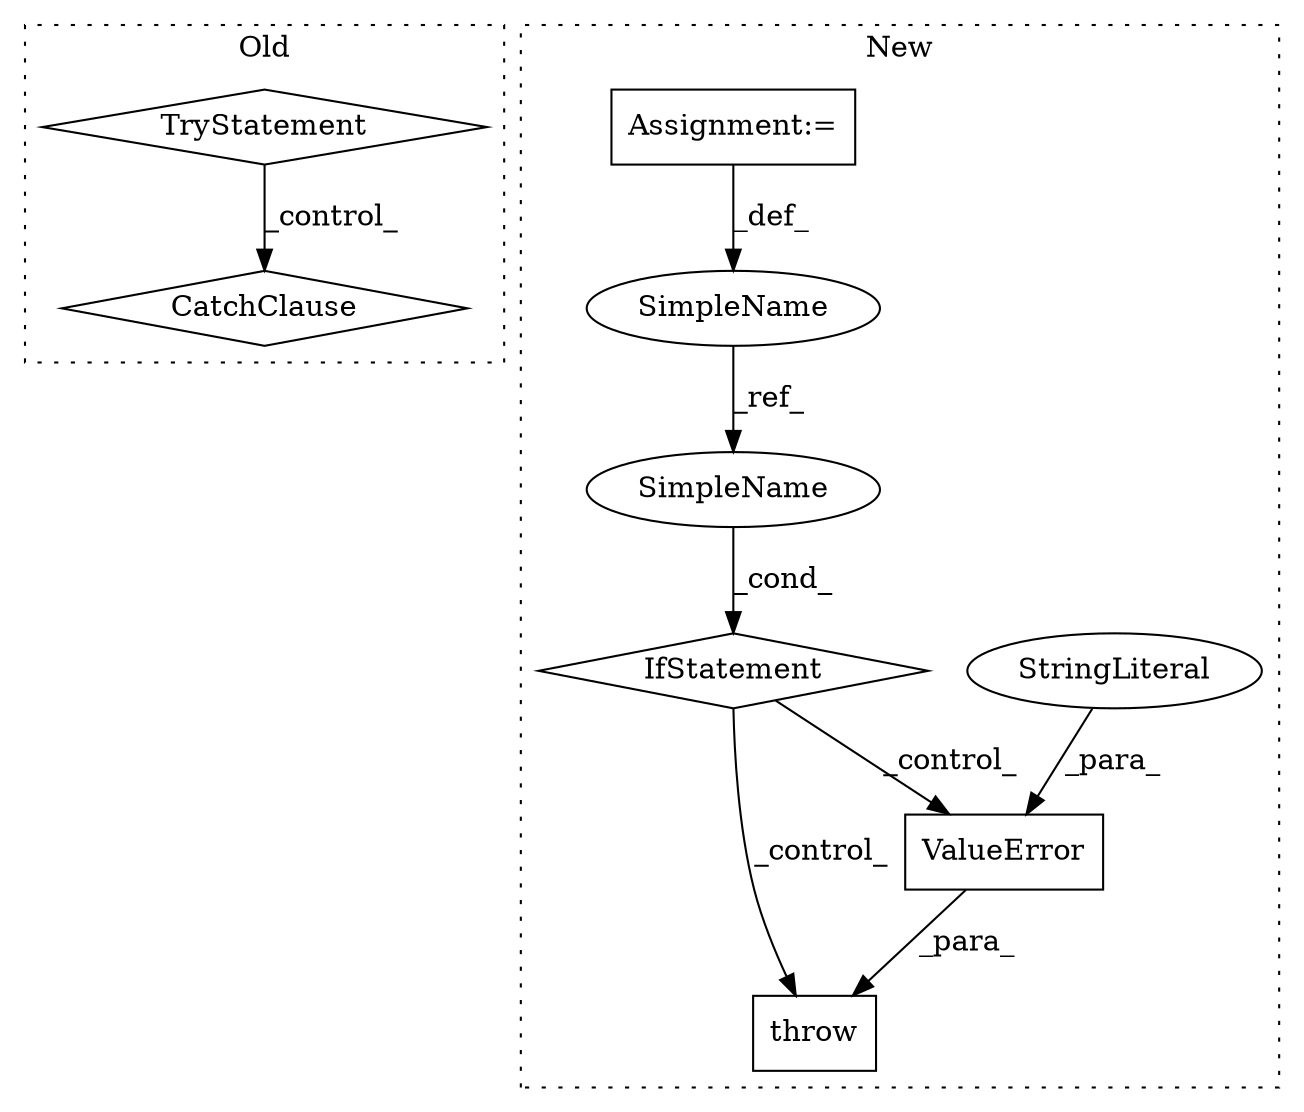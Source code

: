 digraph G {
subgraph cluster0 {
1 [label="CatchClause" a="12" s="12061,12084" l="11,2" shape="diamond"];
5 [label="TryStatement" a="54" s="11992" l="4" shape="diamond"];
label = "Old";
style="dotted";
}
subgraph cluster1 {
2 [label="throw" a="53" s="12422" l="6" shape="box"];
3 [label="IfStatement" a="25" s="12065,12082" l="4,2" shape="diamond"];
4 [label="SimpleName" a="42" s="12010" l="13" shape="ellipse"];
6 [label="ValueError" a="32" s="12428,12560" l="11,1" shape="box"];
7 [label="StringLiteral" a="45" s="12439" l="42" shape="ellipse"];
8 [label="Assignment:=" a="7" s="12023" l="1" shape="box"];
9 [label="SimpleName" a="42" s="12069" l="13" shape="ellipse"];
label = "New";
style="dotted";
}
3 -> 2 [label="_control_"];
3 -> 6 [label="_control_"];
4 -> 9 [label="_ref_"];
5 -> 1 [label="_control_"];
6 -> 2 [label="_para_"];
7 -> 6 [label="_para_"];
8 -> 4 [label="_def_"];
9 -> 3 [label="_cond_"];
}